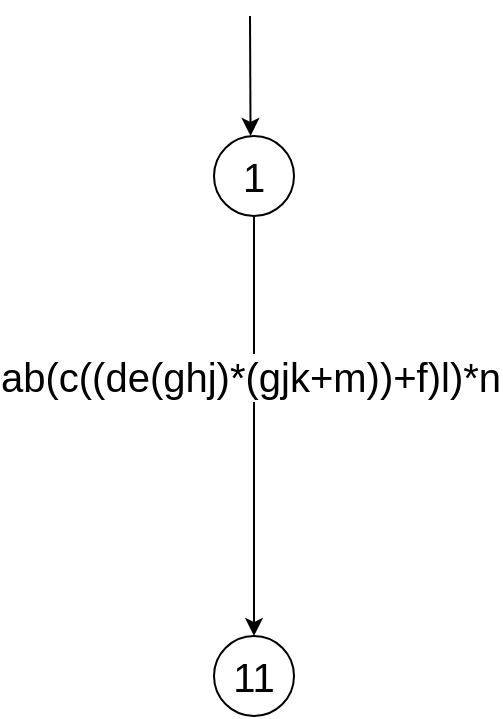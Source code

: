 <mxfile version="12.4.2" type="device" pages="1"><diagram id="7M90hizPIbR2JgWhyyO2" name="第 1 页"><mxGraphModel dx="427" dy="666" grid="1" gridSize="10" guides="1" tooltips="1" connect="1" arrows="1" fold="1" page="1" pageScale="1" pageWidth="1920" pageHeight="1200" math="0" shadow="0"><root><mxCell id="0"/><mxCell id="1" parent="0"/><mxCell id="t1tBCp6pOjWI5c9HOK2Q-58" style="edgeStyle=orthogonalEdgeStyle;rounded=0;orthogonalLoop=1;jettySize=auto;html=1;exitX=0.5;exitY=1;exitDx=0;exitDy=0;entryX=0.5;entryY=0;entryDx=0;entryDy=0;" edge="1" parent="1" source="t1tBCp6pOjWI5c9HOK2Q-50" target="t1tBCp6pOjWI5c9HOK2Q-55"><mxGeometry relative="1" as="geometry"/></mxCell><mxCell id="t1tBCp6pOjWI5c9HOK2Q-59" value="&lt;span style=&quot;font-size: 20px&quot;&gt;ab(c((de(ghj)*(gjk+m))+f)l)*n&lt;/span&gt;" style="text;html=1;align=center;verticalAlign=middle;resizable=0;points=[];;labelBackgroundColor=#ffffff;" vertex="1" connectable="0" parent="t1tBCp6pOjWI5c9HOK2Q-58"><mxGeometry x="-0.238" y="-2" relative="1" as="geometry"><mxPoint as="offset"/></mxGeometry></mxCell><mxCell id="t1tBCp6pOjWI5c9HOK2Q-50" value="1" style="ellipse;whiteSpace=wrap;html=1;aspect=fixed;fontSize=20;" vertex="1" parent="1"><mxGeometry x="150" y="150" width="40" height="40" as="geometry"/></mxCell><mxCell id="t1tBCp6pOjWI5c9HOK2Q-55" value="11" style="ellipse;whiteSpace=wrap;html=1;aspect=fixed;fontSize=20;" vertex="1" parent="1"><mxGeometry x="150" y="400" width="40" height="40" as="geometry"/></mxCell><mxCell id="t1tBCp6pOjWI5c9HOK2Q-56" style="rounded=0;orthogonalLoop=1;jettySize=auto;html=1;entryX=1;entryY=0;entryDx=0;entryDy=0;fontSize=20;" edge="1" parent="1"><mxGeometry relative="1" as="geometry"><mxPoint x="168" y="90" as="sourcePoint"/><mxPoint x="168.282" y="149.998" as="targetPoint"/></mxGeometry></mxCell></root></mxGraphModel></diagram></mxfile>